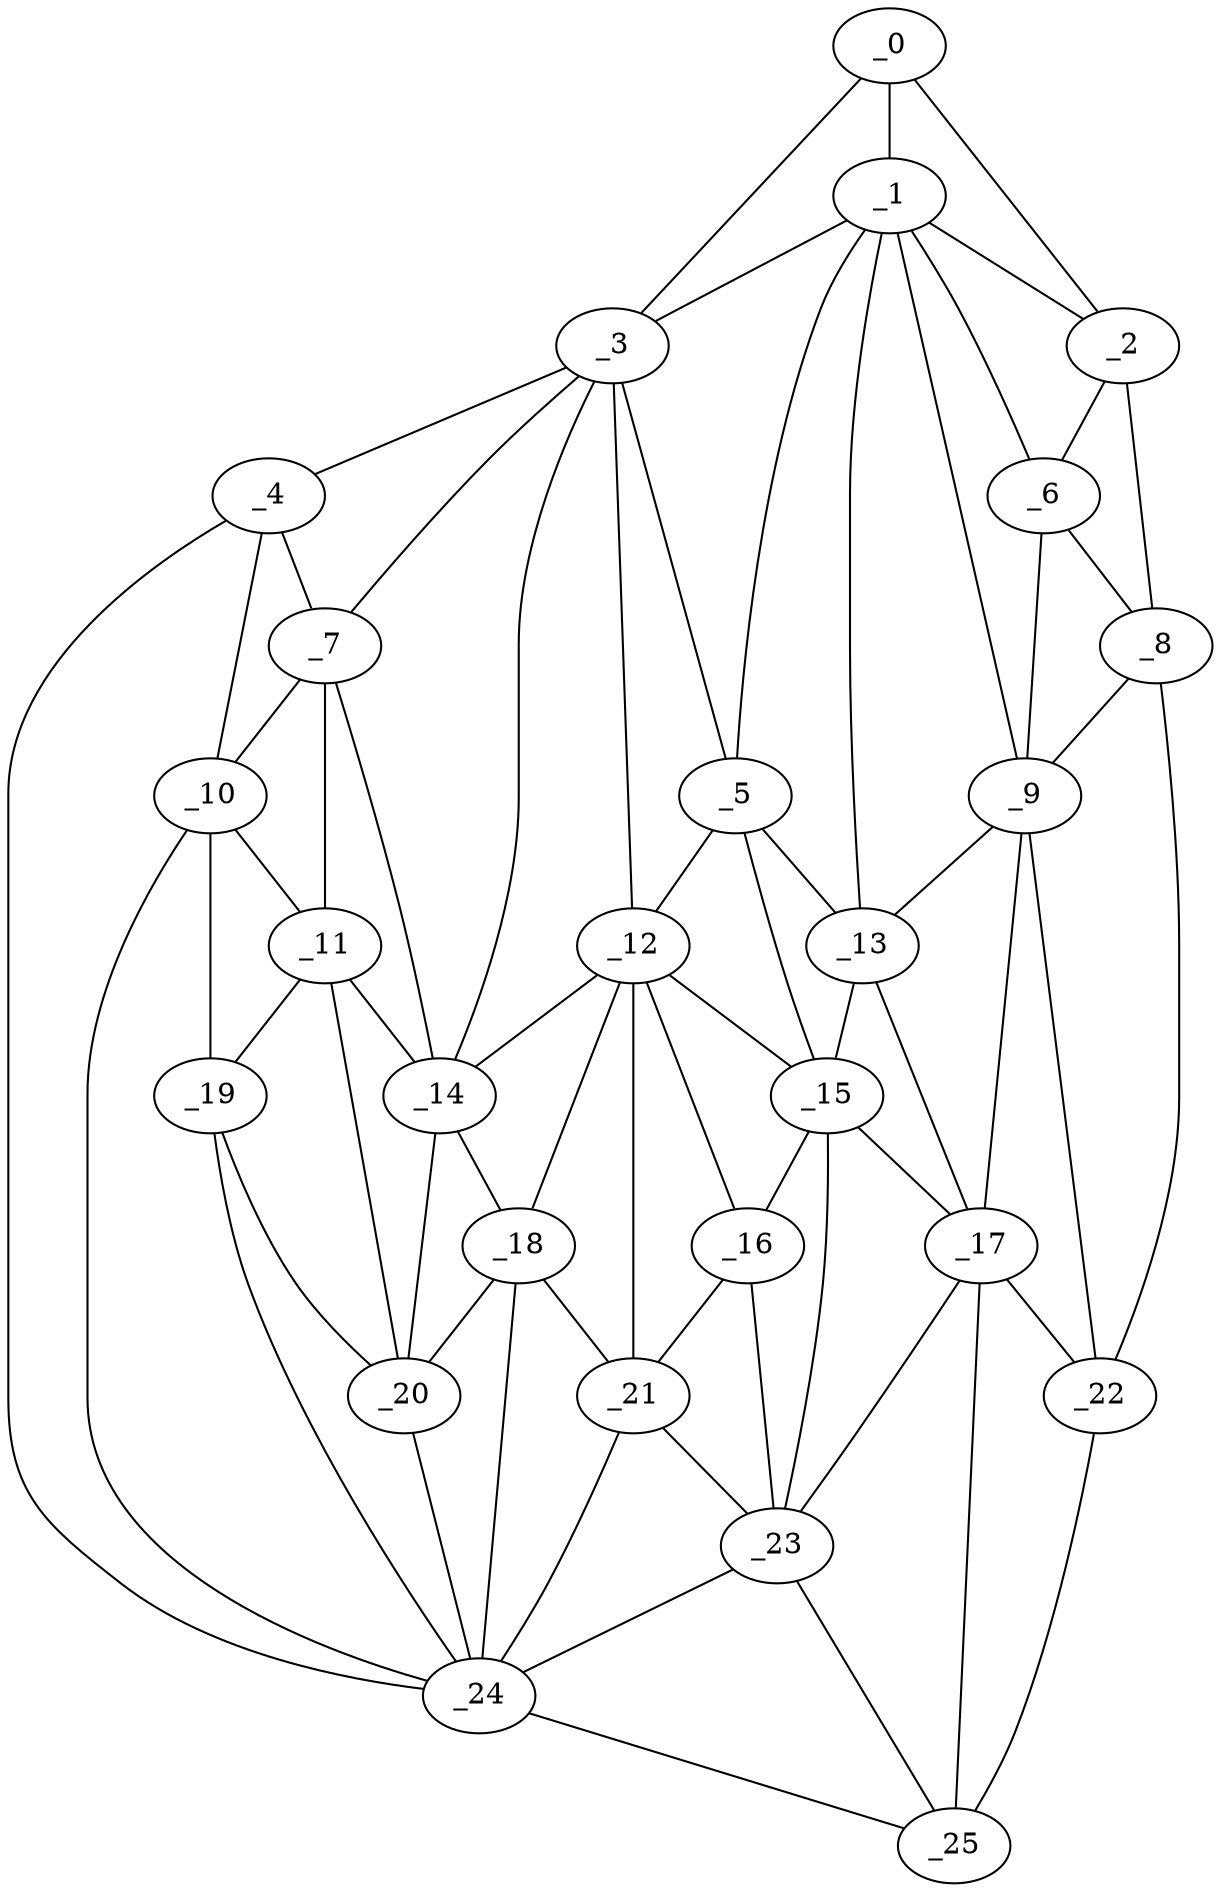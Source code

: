 graph "obj7__15.gxl" {
	_0	 [x=37,
		y=8];
	_1	 [x=48,
		y=28];
	_0 -- _1	 [valence=1];
	_2	 [x=51,
		y=3];
	_0 -- _2	 [valence=1];
	_3	 [x=54,
		y=96];
	_0 -- _3	 [valence=1];
	_1 -- _2	 [valence=2];
	_1 -- _3	 [valence=2];
	_5	 [x=60,
		y=51];
	_1 -- _5	 [valence=2];
	_6	 [x=62,
		y=13];
	_1 -- _6	 [valence=2];
	_9	 [x=66,
		y=21];
	_1 -- _9	 [valence=2];
	_13	 [x=73,
		y=29];
	_1 -- _13	 [valence=2];
	_2 -- _6	 [valence=2];
	_8	 [x=66,
		y=4];
	_2 -- _8	 [valence=1];
	_4	 [x=56,
		y=101];
	_3 -- _4	 [valence=1];
	_3 -- _5	 [valence=2];
	_7	 [x=65,
		y=93];
	_3 -- _7	 [valence=2];
	_12	 [x=72,
		y=62];
	_3 -- _12	 [valence=2];
	_14	 [x=73,
		y=82];
	_3 -- _14	 [valence=1];
	_4 -- _7	 [valence=2];
	_10	 [x=70,
		y=101];
	_4 -- _10	 [valence=2];
	_24	 [x=96,
		y=104];
	_4 -- _24	 [valence=1];
	_5 -- _12	 [valence=2];
	_5 -- _13	 [valence=1];
	_15	 [x=74,
		y=47];
	_5 -- _15	 [valence=2];
	_6 -- _8	 [valence=2];
	_6 -- _9	 [valence=2];
	_7 -- _10	 [valence=2];
	_11	 [x=71,
		y=97];
	_7 -- _11	 [valence=1];
	_7 -- _14	 [valence=2];
	_8 -- _9	 [valence=2];
	_22	 [x=93,
		y=12];
	_8 -- _22	 [valence=1];
	_9 -- _13	 [valence=1];
	_17	 [x=80,
		y=28];
	_9 -- _17	 [valence=1];
	_9 -- _22	 [valence=2];
	_10 -- _11	 [valence=2];
	_19	 [x=80,
		y=100];
	_10 -- _19	 [valence=1];
	_10 -- _24	 [valence=2];
	_11 -- _14	 [valence=2];
	_11 -- _19	 [valence=2];
	_20	 [x=81,
		y=96];
	_11 -- _20	 [valence=2];
	_12 -- _14	 [valence=2];
	_12 -- _15	 [valence=2];
	_16	 [x=77,
		y=50];
	_12 -- _16	 [valence=2];
	_18	 [x=80,
		y=77];
	_12 -- _18	 [valence=2];
	_21	 [x=82,
		y=71];
	_12 -- _21	 [valence=1];
	_13 -- _15	 [valence=2];
	_13 -- _17	 [valence=1];
	_14 -- _18	 [valence=1];
	_14 -- _20	 [valence=2];
	_15 -- _16	 [valence=2];
	_15 -- _17	 [valence=2];
	_23	 [x=96,
		y=36];
	_15 -- _23	 [valence=2];
	_16 -- _21	 [valence=2];
	_16 -- _23	 [valence=2];
	_17 -- _22	 [valence=1];
	_17 -- _23	 [valence=1];
	_25	 [x=97,
		y=23];
	_17 -- _25	 [valence=2];
	_18 -- _20	 [valence=1];
	_18 -- _21	 [valence=1];
	_18 -- _24	 [valence=2];
	_19 -- _20	 [valence=2];
	_19 -- _24	 [valence=1];
	_20 -- _24	 [valence=2];
	_21 -- _23	 [valence=1];
	_21 -- _24	 [valence=2];
	_22 -- _25	 [valence=1];
	_23 -- _24	 [valence=1];
	_23 -- _25	 [valence=1];
	_24 -- _25	 [valence=1];
}
